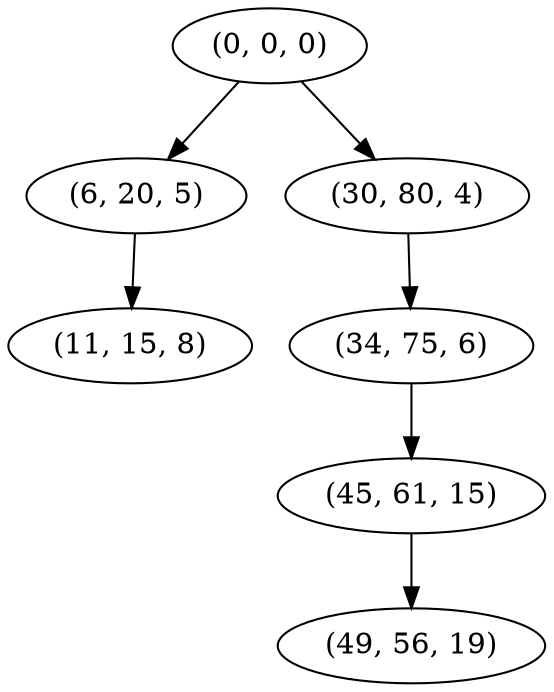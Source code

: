 digraph tree {
    "(0, 0, 0)";
    "(6, 20, 5)";
    "(11, 15, 8)";
    "(30, 80, 4)";
    "(34, 75, 6)";
    "(45, 61, 15)";
    "(49, 56, 19)";
    "(0, 0, 0)" -> "(6, 20, 5)";
    "(0, 0, 0)" -> "(30, 80, 4)";
    "(6, 20, 5)" -> "(11, 15, 8)";
    "(30, 80, 4)" -> "(34, 75, 6)";
    "(34, 75, 6)" -> "(45, 61, 15)";
    "(45, 61, 15)" -> "(49, 56, 19)";
}
